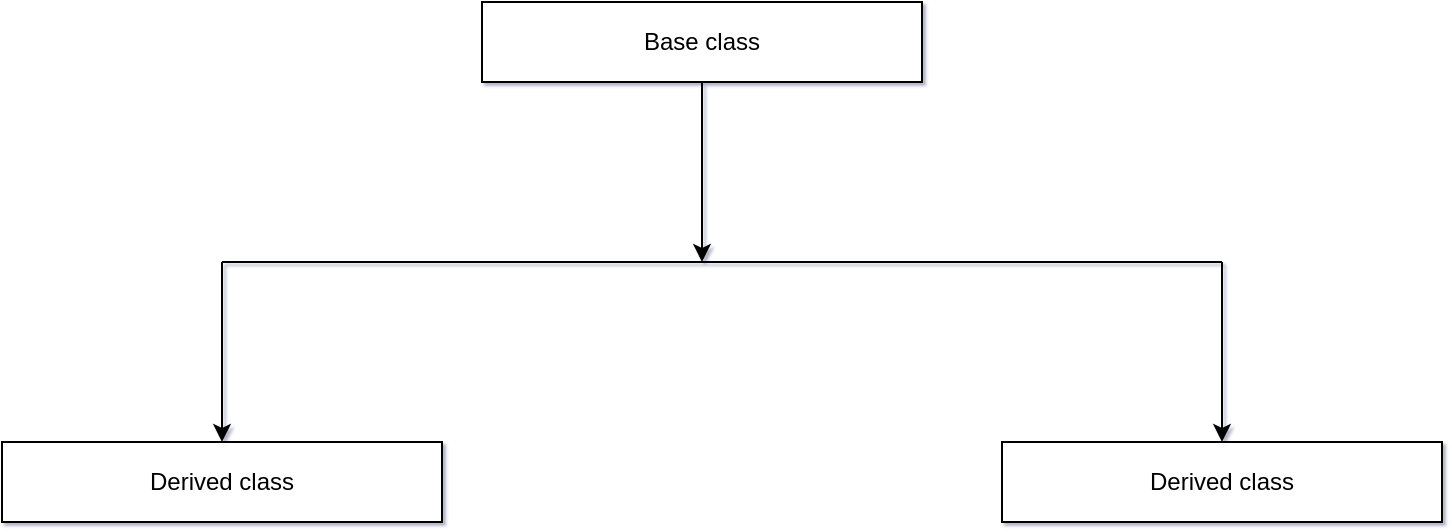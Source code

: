 <mxfile>
    <diagram id="UDKoqfi2ruBT1ez1FAYJ" name="Page-1">
        <mxGraphModel dx="1960" dy="1033" grid="1" gridSize="10" guides="1" tooltips="1" connect="1" arrows="1" fold="1" page="1" pageScale="1" pageWidth="1200" pageHeight="1600" background="none" math="0" shadow="1">
            <root>
                <mxCell id="0"/>
                <mxCell id="1" parent="0"/>
                <mxCell id="3" style="edgeStyle=none;html=1;exitX=0.5;exitY=1;exitDx=0;exitDy=0;" parent="1" source="2" edge="1">
                    <mxGeometry relative="1" as="geometry">
                        <mxPoint x="609" y="270" as="targetPoint"/>
                    </mxGeometry>
                </mxCell>
                <mxCell id="2" value="Base class" style="rounded=0;whiteSpace=wrap;html=1;" parent="1" vertex="1">
                    <mxGeometry x="499" y="140" width="220" height="40" as="geometry"/>
                </mxCell>
                <mxCell id="5" value="" style="endArrow=none;html=1;" parent="1" edge="1">
                    <mxGeometry width="50" height="50" relative="1" as="geometry">
                        <mxPoint x="369" y="270" as="sourcePoint"/>
                        <mxPoint x="869" y="270" as="targetPoint"/>
                        <Array as="points">
                            <mxPoint x="609" y="270"/>
                        </Array>
                    </mxGeometry>
                </mxCell>
                <mxCell id="6" value="" style="endArrow=classic;html=1;" parent="1" edge="1">
                    <mxGeometry width="50" height="50" relative="1" as="geometry">
                        <mxPoint x="369" y="270" as="sourcePoint"/>
                        <mxPoint x="369" y="360" as="targetPoint"/>
                    </mxGeometry>
                </mxCell>
                <mxCell id="7" value="" style="endArrow=classic;html=1;" parent="1" edge="1">
                    <mxGeometry width="50" height="50" relative="1" as="geometry">
                        <mxPoint x="869" y="270" as="sourcePoint"/>
                        <mxPoint x="869" y="360" as="targetPoint"/>
                    </mxGeometry>
                </mxCell>
                <object label="Derived class" dajf="anhs" id="13">
                    <mxCell style="rounded=0;whiteSpace=wrap;html=1;" parent="1" vertex="1">
                        <mxGeometry x="759" y="360" width="220" height="40" as="geometry"/>
                    </mxCell>
                </object>
                <mxCell id="12" value="Derived class" style="rounded=0;whiteSpace=wrap;html=1;" parent="1" vertex="1">
                    <mxGeometry x="259" y="360" width="220" height="40" as="geometry"/>
                </mxCell>
            </root>
        </mxGraphModel>
    </diagram>
</mxfile>